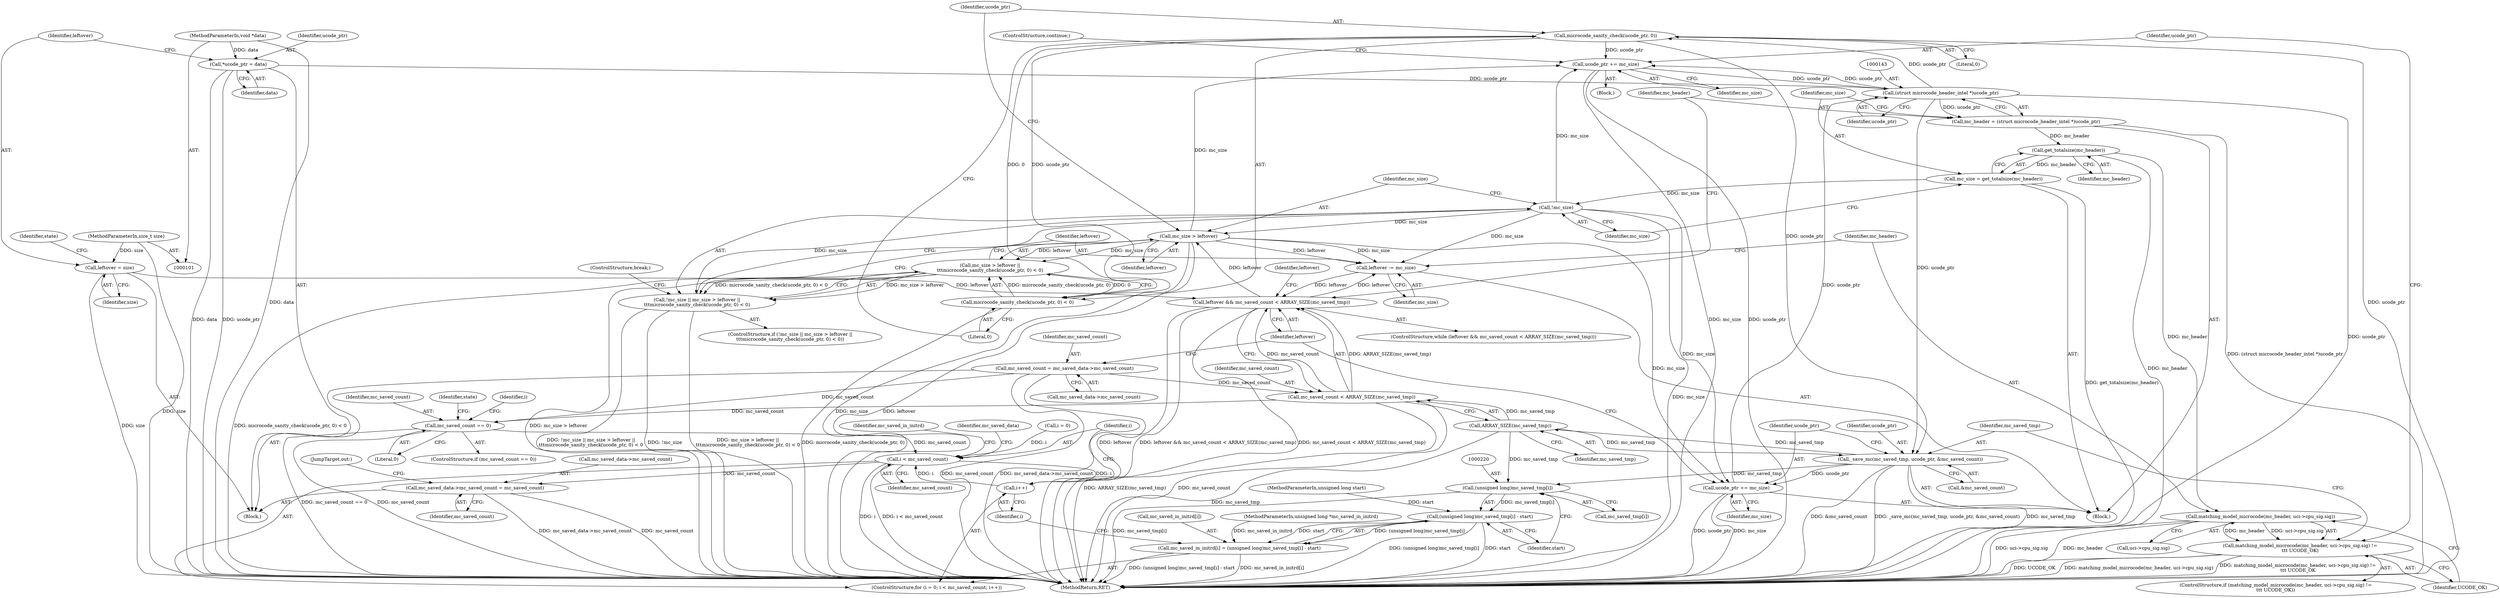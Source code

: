 digraph "0_linux_f84598bd7c851f8b0bf8cd0d7c3be0d73c432ff4@pointer" {
"1000158" [label="(Call,microcode_sanity_check(ucode_ptr, 0))"];
"1000142" [label="(Call,(struct microcode_header_intel *)ucode_ptr)"];
"1000177" [label="(Call,ucode_ptr += mc_size)"];
"1000151" [label="(Call,!mc_size)"];
"1000145" [label="(Call,mc_size = get_totalsize(mc_header))"];
"1000147" [label="(Call,get_totalsize(mc_header))"];
"1000140" [label="(Call,mc_header = (struct microcode_header_intel *)ucode_ptr)"];
"1000154" [label="(Call,mc_size > leftover)"];
"1000133" [label="(Call,leftover && mc_saved_count < ARRAY_SIZE(mc_saved_tmp))"];
"1000163" [label="(Call,leftover -= mc_size)"];
"1000115" [label="(Call,leftover = size)"];
"1000105" [label="(MethodParameterIn,size_t size)"];
"1000135" [label="(Call,mc_saved_count < ARRAY_SIZE(mc_saved_tmp))"];
"1000126" [label="(Call,mc_saved_count = mc_saved_data->mc_saved_count)"];
"1000137" [label="(Call,ARRAY_SIZE(mc_saved_tmp))"];
"1000181" [label="(Call,_save_mc(mc_saved_tmp, ucode_ptr, &mc_saved_count))"];
"1000158" [label="(Call,microcode_sanity_check(ucode_ptr, 0))"];
"1000186" [label="(Call,ucode_ptr += mc_size)"];
"1000111" [label="(Call,*ucode_ptr = data)"];
"1000104" [label="(MethodParameterIn,void *data)"];
"1000157" [label="(Call,microcode_sanity_check(ucode_ptr, 0) < 0)"];
"1000153" [label="(Call,mc_size > leftover ||\n\t\t\tmicrocode_sanity_check(ucode_ptr, 0) < 0)"];
"1000150" [label="(Call,!mc_size || mc_size > leftover ||\n\t\t\tmicrocode_sanity_check(ucode_ptr, 0) < 0)"];
"1000168" [label="(Call,matching_model_microcode(mc_header, uci->cpu_sig.sig))"];
"1000167" [label="(Call,matching_model_microcode(mc_header, uci->cpu_sig.sig) !=\n\t\t\t UCODE_OK)"];
"1000197" [label="(Call,mc_saved_count == 0)"];
"1000209" [label="(Call,i < mc_saved_count)"];
"1000212" [label="(Call,i++)"];
"1000225" [label="(Call,mc_saved_data->mc_saved_count = mc_saved_count)"];
"1000219" [label="(Call,(unsigned long)mc_saved_tmp[i])"];
"1000218" [label="(Call,(unsigned long)mc_saved_tmp[i] - start)"];
"1000214" [label="(Call,mc_saved_in_initrd[i] = (unsigned long)mc_saved_tmp[i] - start)"];
"1000205" [label="(ControlStructure,for (i = 0; i < mc_saved_count; i++))"];
"1000142" [label="(Call,(struct microcode_header_intel *)ucode_ptr)"];
"1000148" [label="(Identifier,mc_header)"];
"1000227" [label="(Identifier,mc_saved_data)"];
"1000155" [label="(Identifier,mc_size)"];
"1000169" [label="(Identifier,mc_header)"];
"1000218" [label="(Call,(unsigned long)mc_saved_tmp[i] - start)"];
"1000152" [label="(Identifier,mc_size)"];
"1000219" [label="(Call,(unsigned long)mc_saved_tmp[i])"];
"1000161" [label="(Literal,0)"];
"1000186" [label="(Call,ucode_ptr += mc_size)"];
"1000177" [label="(Call,ucode_ptr += mc_size)"];
"1000107" [label="(MethodParameterIn,unsigned long *mc_saved_in_initrd)"];
"1000207" [label="(Identifier,i)"];
"1000103" [label="(MethodParameterIn,unsigned long start)"];
"1000147" [label="(Call,get_totalsize(mc_header))"];
"1000167" [label="(Call,matching_model_microcode(mc_header, uci->cpu_sig.sig) !=\n\t\t\t UCODE_OK)"];
"1000157" [label="(Call,microcode_sanity_check(ucode_ptr, 0) < 0)"];
"1000154" [label="(Call,mc_size > leftover)"];
"1000190" [label="(Identifier,leftover)"];
"1000176" [label="(Block,)"];
"1000182" [label="(Identifier,mc_saved_tmp)"];
"1000211" [label="(Identifier,mc_saved_count)"];
"1000139" [label="(Block,)"];
"1000120" [label="(Identifier,state)"];
"1000113" [label="(Identifier,data)"];
"1000225" [label="(Call,mc_saved_data->mc_saved_count = mc_saved_count)"];
"1000162" [label="(ControlStructure,break;)"];
"1000187" [label="(Identifier,ucode_ptr)"];
"1000104" [label="(MethodParameterIn,void *data)"];
"1000153" [label="(Call,mc_size > leftover ||\n\t\t\tmicrocode_sanity_check(ucode_ptr, 0) < 0)"];
"1000150" [label="(Call,!mc_size || mc_size > leftover ||\n\t\t\tmicrocode_sanity_check(ucode_ptr, 0) < 0)"];
"1000160" [label="(Literal,0)"];
"1000164" [label="(Identifier,leftover)"];
"1000165" [label="(Identifier,mc_size)"];
"1000221" [label="(Call,mc_saved_tmp[i])"];
"1000199" [label="(Literal,0)"];
"1000146" [label="(Identifier,mc_size)"];
"1000188" [label="(Identifier,mc_size)"];
"1000197" [label="(Call,mc_saved_count == 0)"];
"1000168" [label="(Call,matching_model_microcode(mc_header, uci->cpu_sig.sig))"];
"1000128" [label="(Call,mc_saved_data->mc_saved_count)"];
"1000226" [label="(Call,mc_saved_data->mc_saved_count)"];
"1000170" [label="(Call,uci->cpu_sig.sig)"];
"1000233" [label="(MethodReturn,RET)"];
"1000206" [label="(Call,i = 0)"];
"1000159" [label="(Identifier,ucode_ptr)"];
"1000140" [label="(Call,mc_header = (struct microcode_header_intel *)ucode_ptr)"];
"1000209" [label="(Call,i < mc_saved_count)"];
"1000145" [label="(Call,mc_size = get_totalsize(mc_header))"];
"1000181" [label="(Call,_save_mc(mc_saved_tmp, ucode_ptr, &mc_saved_count))"];
"1000180" [label="(ControlStructure,continue;)"];
"1000116" [label="(Identifier,leftover)"];
"1000137" [label="(Call,ARRAY_SIZE(mc_saved_tmp))"];
"1000127" [label="(Identifier,mc_saved_count)"];
"1000215" [label="(Call,mc_saved_in_initrd[i])"];
"1000115" [label="(Call,leftover = size)"];
"1000198" [label="(Identifier,mc_saved_count)"];
"1000105" [label="(MethodParameterIn,size_t size)"];
"1000230" [label="(JumpTarget,out:)"];
"1000158" [label="(Call,microcode_sanity_check(ucode_ptr, 0))"];
"1000210" [label="(Identifier,i)"];
"1000126" [label="(Call,mc_saved_count = mc_saved_data->mc_saved_count)"];
"1000214" [label="(Call,mc_saved_in_initrd[i] = (unsigned long)mc_saved_tmp[i] - start)"];
"1000135" [label="(Call,mc_saved_count < ARRAY_SIZE(mc_saved_tmp))"];
"1000138" [label="(Identifier,mc_saved_tmp)"];
"1000112" [label="(Identifier,ucode_ptr)"];
"1000175" [label="(Identifier,UCODE_OK)"];
"1000117" [label="(Identifier,size)"];
"1000163" [label="(Call,leftover -= mc_size)"];
"1000149" [label="(ControlStructure,if (!mc_size || mc_size > leftover ||\n\t\t\tmicrocode_sanity_check(ucode_ptr, 0) < 0))"];
"1000109" [label="(Block,)"];
"1000196" [label="(ControlStructure,if (mc_saved_count == 0))"];
"1000229" [label="(Identifier,mc_saved_count)"];
"1000216" [label="(Identifier,mc_saved_in_initrd)"];
"1000179" [label="(Identifier,mc_size)"];
"1000224" [label="(Identifier,start)"];
"1000166" [label="(ControlStructure,if (matching_model_microcode(mc_header, uci->cpu_sig.sig) !=\n\t\t\t UCODE_OK))"];
"1000202" [label="(Identifier,state)"];
"1000178" [label="(Identifier,ucode_ptr)"];
"1000213" [label="(Identifier,i)"];
"1000151" [label="(Call,!mc_size)"];
"1000144" [label="(Identifier,ucode_ptr)"];
"1000132" [label="(ControlStructure,while (leftover && mc_saved_count < ARRAY_SIZE(mc_saved_tmp)))"];
"1000212" [label="(Call,i++)"];
"1000141" [label="(Identifier,mc_header)"];
"1000156" [label="(Identifier,leftover)"];
"1000133" [label="(Call,leftover && mc_saved_count < ARRAY_SIZE(mc_saved_tmp))"];
"1000184" [label="(Call,&mc_saved_count)"];
"1000136" [label="(Identifier,mc_saved_count)"];
"1000183" [label="(Identifier,ucode_ptr)"];
"1000134" [label="(Identifier,leftover)"];
"1000111" [label="(Call,*ucode_ptr = data)"];
"1000158" -> "1000157"  [label="AST: "];
"1000158" -> "1000160"  [label="CFG: "];
"1000159" -> "1000158"  [label="AST: "];
"1000160" -> "1000158"  [label="AST: "];
"1000161" -> "1000158"  [label="CFG: "];
"1000158" -> "1000233"  [label="DDG: ucode_ptr"];
"1000158" -> "1000157"  [label="DDG: ucode_ptr"];
"1000158" -> "1000157"  [label="DDG: 0"];
"1000142" -> "1000158"  [label="DDG: ucode_ptr"];
"1000158" -> "1000177"  [label="DDG: ucode_ptr"];
"1000158" -> "1000181"  [label="DDG: ucode_ptr"];
"1000142" -> "1000140"  [label="AST: "];
"1000142" -> "1000144"  [label="CFG: "];
"1000143" -> "1000142"  [label="AST: "];
"1000144" -> "1000142"  [label="AST: "];
"1000140" -> "1000142"  [label="CFG: "];
"1000142" -> "1000233"  [label="DDG: ucode_ptr"];
"1000142" -> "1000140"  [label="DDG: ucode_ptr"];
"1000177" -> "1000142"  [label="DDG: ucode_ptr"];
"1000186" -> "1000142"  [label="DDG: ucode_ptr"];
"1000111" -> "1000142"  [label="DDG: ucode_ptr"];
"1000142" -> "1000177"  [label="DDG: ucode_ptr"];
"1000142" -> "1000181"  [label="DDG: ucode_ptr"];
"1000177" -> "1000176"  [label="AST: "];
"1000177" -> "1000179"  [label="CFG: "];
"1000178" -> "1000177"  [label="AST: "];
"1000179" -> "1000177"  [label="AST: "];
"1000180" -> "1000177"  [label="CFG: "];
"1000177" -> "1000233"  [label="DDG: ucode_ptr"];
"1000177" -> "1000233"  [label="DDG: mc_size"];
"1000151" -> "1000177"  [label="DDG: mc_size"];
"1000154" -> "1000177"  [label="DDG: mc_size"];
"1000151" -> "1000150"  [label="AST: "];
"1000151" -> "1000152"  [label="CFG: "];
"1000152" -> "1000151"  [label="AST: "];
"1000155" -> "1000151"  [label="CFG: "];
"1000150" -> "1000151"  [label="CFG: "];
"1000151" -> "1000233"  [label="DDG: mc_size"];
"1000151" -> "1000150"  [label="DDG: mc_size"];
"1000145" -> "1000151"  [label="DDG: mc_size"];
"1000151" -> "1000154"  [label="DDG: mc_size"];
"1000151" -> "1000163"  [label="DDG: mc_size"];
"1000151" -> "1000186"  [label="DDG: mc_size"];
"1000145" -> "1000139"  [label="AST: "];
"1000145" -> "1000147"  [label="CFG: "];
"1000146" -> "1000145"  [label="AST: "];
"1000147" -> "1000145"  [label="AST: "];
"1000152" -> "1000145"  [label="CFG: "];
"1000145" -> "1000233"  [label="DDG: get_totalsize(mc_header)"];
"1000147" -> "1000145"  [label="DDG: mc_header"];
"1000147" -> "1000148"  [label="CFG: "];
"1000148" -> "1000147"  [label="AST: "];
"1000147" -> "1000233"  [label="DDG: mc_header"];
"1000140" -> "1000147"  [label="DDG: mc_header"];
"1000147" -> "1000168"  [label="DDG: mc_header"];
"1000140" -> "1000139"  [label="AST: "];
"1000141" -> "1000140"  [label="AST: "];
"1000146" -> "1000140"  [label="CFG: "];
"1000140" -> "1000233"  [label="DDG: (struct microcode_header_intel *)ucode_ptr"];
"1000154" -> "1000153"  [label="AST: "];
"1000154" -> "1000156"  [label="CFG: "];
"1000155" -> "1000154"  [label="AST: "];
"1000156" -> "1000154"  [label="AST: "];
"1000159" -> "1000154"  [label="CFG: "];
"1000153" -> "1000154"  [label="CFG: "];
"1000154" -> "1000233"  [label="DDG: mc_size"];
"1000154" -> "1000233"  [label="DDG: leftover"];
"1000154" -> "1000153"  [label="DDG: mc_size"];
"1000154" -> "1000153"  [label="DDG: leftover"];
"1000133" -> "1000154"  [label="DDG: leftover"];
"1000154" -> "1000163"  [label="DDG: mc_size"];
"1000154" -> "1000163"  [label="DDG: leftover"];
"1000154" -> "1000186"  [label="DDG: mc_size"];
"1000133" -> "1000132"  [label="AST: "];
"1000133" -> "1000134"  [label="CFG: "];
"1000133" -> "1000135"  [label="CFG: "];
"1000134" -> "1000133"  [label="AST: "];
"1000135" -> "1000133"  [label="AST: "];
"1000141" -> "1000133"  [label="CFG: "];
"1000190" -> "1000133"  [label="CFG: "];
"1000133" -> "1000233"  [label="DDG: leftover"];
"1000133" -> "1000233"  [label="DDG: leftover && mc_saved_count < ARRAY_SIZE(mc_saved_tmp)"];
"1000133" -> "1000233"  [label="DDG: mc_saved_count < ARRAY_SIZE(mc_saved_tmp)"];
"1000163" -> "1000133"  [label="DDG: leftover"];
"1000115" -> "1000133"  [label="DDG: leftover"];
"1000135" -> "1000133"  [label="DDG: mc_saved_count"];
"1000135" -> "1000133"  [label="DDG: ARRAY_SIZE(mc_saved_tmp)"];
"1000133" -> "1000163"  [label="DDG: leftover"];
"1000163" -> "1000139"  [label="AST: "];
"1000163" -> "1000165"  [label="CFG: "];
"1000164" -> "1000163"  [label="AST: "];
"1000165" -> "1000163"  [label="AST: "];
"1000169" -> "1000163"  [label="CFG: "];
"1000115" -> "1000109"  [label="AST: "];
"1000115" -> "1000117"  [label="CFG: "];
"1000116" -> "1000115"  [label="AST: "];
"1000117" -> "1000115"  [label="AST: "];
"1000120" -> "1000115"  [label="CFG: "];
"1000115" -> "1000233"  [label="DDG: size"];
"1000105" -> "1000115"  [label="DDG: size"];
"1000105" -> "1000101"  [label="AST: "];
"1000105" -> "1000233"  [label="DDG: size"];
"1000135" -> "1000137"  [label="CFG: "];
"1000136" -> "1000135"  [label="AST: "];
"1000137" -> "1000135"  [label="AST: "];
"1000135" -> "1000233"  [label="DDG: mc_saved_count"];
"1000135" -> "1000233"  [label="DDG: ARRAY_SIZE(mc_saved_tmp)"];
"1000126" -> "1000135"  [label="DDG: mc_saved_count"];
"1000137" -> "1000135"  [label="DDG: mc_saved_tmp"];
"1000135" -> "1000197"  [label="DDG: mc_saved_count"];
"1000126" -> "1000109"  [label="AST: "];
"1000126" -> "1000128"  [label="CFG: "];
"1000127" -> "1000126"  [label="AST: "];
"1000128" -> "1000126"  [label="AST: "];
"1000134" -> "1000126"  [label="CFG: "];
"1000126" -> "1000233"  [label="DDG: mc_saved_count"];
"1000126" -> "1000233"  [label="DDG: mc_saved_data->mc_saved_count"];
"1000126" -> "1000197"  [label="DDG: mc_saved_count"];
"1000137" -> "1000138"  [label="CFG: "];
"1000138" -> "1000137"  [label="AST: "];
"1000137" -> "1000233"  [label="DDG: mc_saved_tmp"];
"1000181" -> "1000137"  [label="DDG: mc_saved_tmp"];
"1000137" -> "1000181"  [label="DDG: mc_saved_tmp"];
"1000137" -> "1000219"  [label="DDG: mc_saved_tmp"];
"1000181" -> "1000139"  [label="AST: "];
"1000181" -> "1000184"  [label="CFG: "];
"1000182" -> "1000181"  [label="AST: "];
"1000183" -> "1000181"  [label="AST: "];
"1000184" -> "1000181"  [label="AST: "];
"1000187" -> "1000181"  [label="CFG: "];
"1000181" -> "1000233"  [label="DDG: _save_mc(mc_saved_tmp, ucode_ptr, &mc_saved_count)"];
"1000181" -> "1000233"  [label="DDG: mc_saved_tmp"];
"1000181" -> "1000233"  [label="DDG: &mc_saved_count"];
"1000181" -> "1000186"  [label="DDG: ucode_ptr"];
"1000181" -> "1000219"  [label="DDG: mc_saved_tmp"];
"1000186" -> "1000139"  [label="AST: "];
"1000186" -> "1000188"  [label="CFG: "];
"1000187" -> "1000186"  [label="AST: "];
"1000188" -> "1000186"  [label="AST: "];
"1000134" -> "1000186"  [label="CFG: "];
"1000186" -> "1000233"  [label="DDG: mc_size"];
"1000186" -> "1000233"  [label="DDG: ucode_ptr"];
"1000111" -> "1000109"  [label="AST: "];
"1000111" -> "1000113"  [label="CFG: "];
"1000112" -> "1000111"  [label="AST: "];
"1000113" -> "1000111"  [label="AST: "];
"1000116" -> "1000111"  [label="CFG: "];
"1000111" -> "1000233"  [label="DDG: ucode_ptr"];
"1000111" -> "1000233"  [label="DDG: data"];
"1000104" -> "1000111"  [label="DDG: data"];
"1000104" -> "1000101"  [label="AST: "];
"1000104" -> "1000233"  [label="DDG: data"];
"1000157" -> "1000153"  [label="AST: "];
"1000157" -> "1000161"  [label="CFG: "];
"1000161" -> "1000157"  [label="AST: "];
"1000153" -> "1000157"  [label="CFG: "];
"1000157" -> "1000233"  [label="DDG: microcode_sanity_check(ucode_ptr, 0)"];
"1000157" -> "1000153"  [label="DDG: microcode_sanity_check(ucode_ptr, 0)"];
"1000157" -> "1000153"  [label="DDG: 0"];
"1000153" -> "1000150"  [label="AST: "];
"1000150" -> "1000153"  [label="CFG: "];
"1000153" -> "1000233"  [label="DDG: microcode_sanity_check(ucode_ptr, 0) < 0"];
"1000153" -> "1000233"  [label="DDG: mc_size > leftover"];
"1000153" -> "1000150"  [label="DDG: mc_size > leftover"];
"1000153" -> "1000150"  [label="DDG: microcode_sanity_check(ucode_ptr, 0) < 0"];
"1000150" -> "1000149"  [label="AST: "];
"1000162" -> "1000150"  [label="CFG: "];
"1000164" -> "1000150"  [label="CFG: "];
"1000150" -> "1000233"  [label="DDG: !mc_size"];
"1000150" -> "1000233"  [label="DDG: mc_size > leftover ||\n\t\t\tmicrocode_sanity_check(ucode_ptr, 0) < 0"];
"1000150" -> "1000233"  [label="DDG: !mc_size || mc_size > leftover ||\n\t\t\tmicrocode_sanity_check(ucode_ptr, 0) < 0"];
"1000168" -> "1000167"  [label="AST: "];
"1000168" -> "1000170"  [label="CFG: "];
"1000169" -> "1000168"  [label="AST: "];
"1000170" -> "1000168"  [label="AST: "];
"1000175" -> "1000168"  [label="CFG: "];
"1000168" -> "1000233"  [label="DDG: mc_header"];
"1000168" -> "1000233"  [label="DDG: uci->cpu_sig.sig"];
"1000168" -> "1000167"  [label="DDG: mc_header"];
"1000168" -> "1000167"  [label="DDG: uci->cpu_sig.sig"];
"1000167" -> "1000166"  [label="AST: "];
"1000167" -> "1000175"  [label="CFG: "];
"1000175" -> "1000167"  [label="AST: "];
"1000178" -> "1000167"  [label="CFG: "];
"1000182" -> "1000167"  [label="CFG: "];
"1000167" -> "1000233"  [label="DDG: matching_model_microcode(mc_header, uci->cpu_sig.sig)"];
"1000167" -> "1000233"  [label="DDG: matching_model_microcode(mc_header, uci->cpu_sig.sig) !=\n\t\t\t UCODE_OK"];
"1000167" -> "1000233"  [label="DDG: UCODE_OK"];
"1000197" -> "1000196"  [label="AST: "];
"1000197" -> "1000199"  [label="CFG: "];
"1000198" -> "1000197"  [label="AST: "];
"1000199" -> "1000197"  [label="AST: "];
"1000202" -> "1000197"  [label="CFG: "];
"1000207" -> "1000197"  [label="CFG: "];
"1000197" -> "1000233"  [label="DDG: mc_saved_count == 0"];
"1000197" -> "1000233"  [label="DDG: mc_saved_count"];
"1000197" -> "1000209"  [label="DDG: mc_saved_count"];
"1000209" -> "1000205"  [label="AST: "];
"1000209" -> "1000211"  [label="CFG: "];
"1000210" -> "1000209"  [label="AST: "];
"1000211" -> "1000209"  [label="AST: "];
"1000216" -> "1000209"  [label="CFG: "];
"1000227" -> "1000209"  [label="CFG: "];
"1000209" -> "1000233"  [label="DDG: i < mc_saved_count"];
"1000209" -> "1000233"  [label="DDG: i"];
"1000206" -> "1000209"  [label="DDG: i"];
"1000212" -> "1000209"  [label="DDG: i"];
"1000209" -> "1000212"  [label="DDG: i"];
"1000209" -> "1000225"  [label="DDG: mc_saved_count"];
"1000212" -> "1000205"  [label="AST: "];
"1000212" -> "1000213"  [label="CFG: "];
"1000213" -> "1000212"  [label="AST: "];
"1000210" -> "1000212"  [label="CFG: "];
"1000225" -> "1000109"  [label="AST: "];
"1000225" -> "1000229"  [label="CFG: "];
"1000226" -> "1000225"  [label="AST: "];
"1000229" -> "1000225"  [label="AST: "];
"1000230" -> "1000225"  [label="CFG: "];
"1000225" -> "1000233"  [label="DDG: mc_saved_data->mc_saved_count"];
"1000225" -> "1000233"  [label="DDG: mc_saved_count"];
"1000219" -> "1000218"  [label="AST: "];
"1000219" -> "1000221"  [label="CFG: "];
"1000220" -> "1000219"  [label="AST: "];
"1000221" -> "1000219"  [label="AST: "];
"1000224" -> "1000219"  [label="CFG: "];
"1000219" -> "1000233"  [label="DDG: mc_saved_tmp[i]"];
"1000219" -> "1000218"  [label="DDG: mc_saved_tmp[i]"];
"1000218" -> "1000214"  [label="AST: "];
"1000218" -> "1000224"  [label="CFG: "];
"1000224" -> "1000218"  [label="AST: "];
"1000214" -> "1000218"  [label="CFG: "];
"1000218" -> "1000233"  [label="DDG: (unsigned long)mc_saved_tmp[i]"];
"1000218" -> "1000233"  [label="DDG: start"];
"1000218" -> "1000214"  [label="DDG: (unsigned long)mc_saved_tmp[i]"];
"1000218" -> "1000214"  [label="DDG: start"];
"1000103" -> "1000218"  [label="DDG: start"];
"1000214" -> "1000205"  [label="AST: "];
"1000215" -> "1000214"  [label="AST: "];
"1000213" -> "1000214"  [label="CFG: "];
"1000214" -> "1000233"  [label="DDG: (unsigned long)mc_saved_tmp[i] - start"];
"1000214" -> "1000233"  [label="DDG: mc_saved_in_initrd[i]"];
"1000107" -> "1000214"  [label="DDG: mc_saved_in_initrd"];
}
